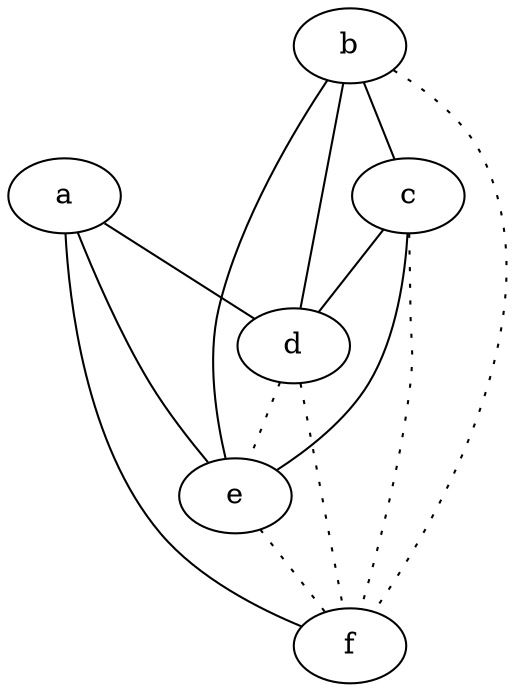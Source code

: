 graph {
a -- d;
a -- e;
a -- f;
b -- c;
b -- d;
b -- e;
b -- f [style=dotted];
c -- d;
c -- e;
c -- f [style=dotted];
d -- e [style=dotted];
d -- f [style=dotted];
e -- f [style=dotted];
}
